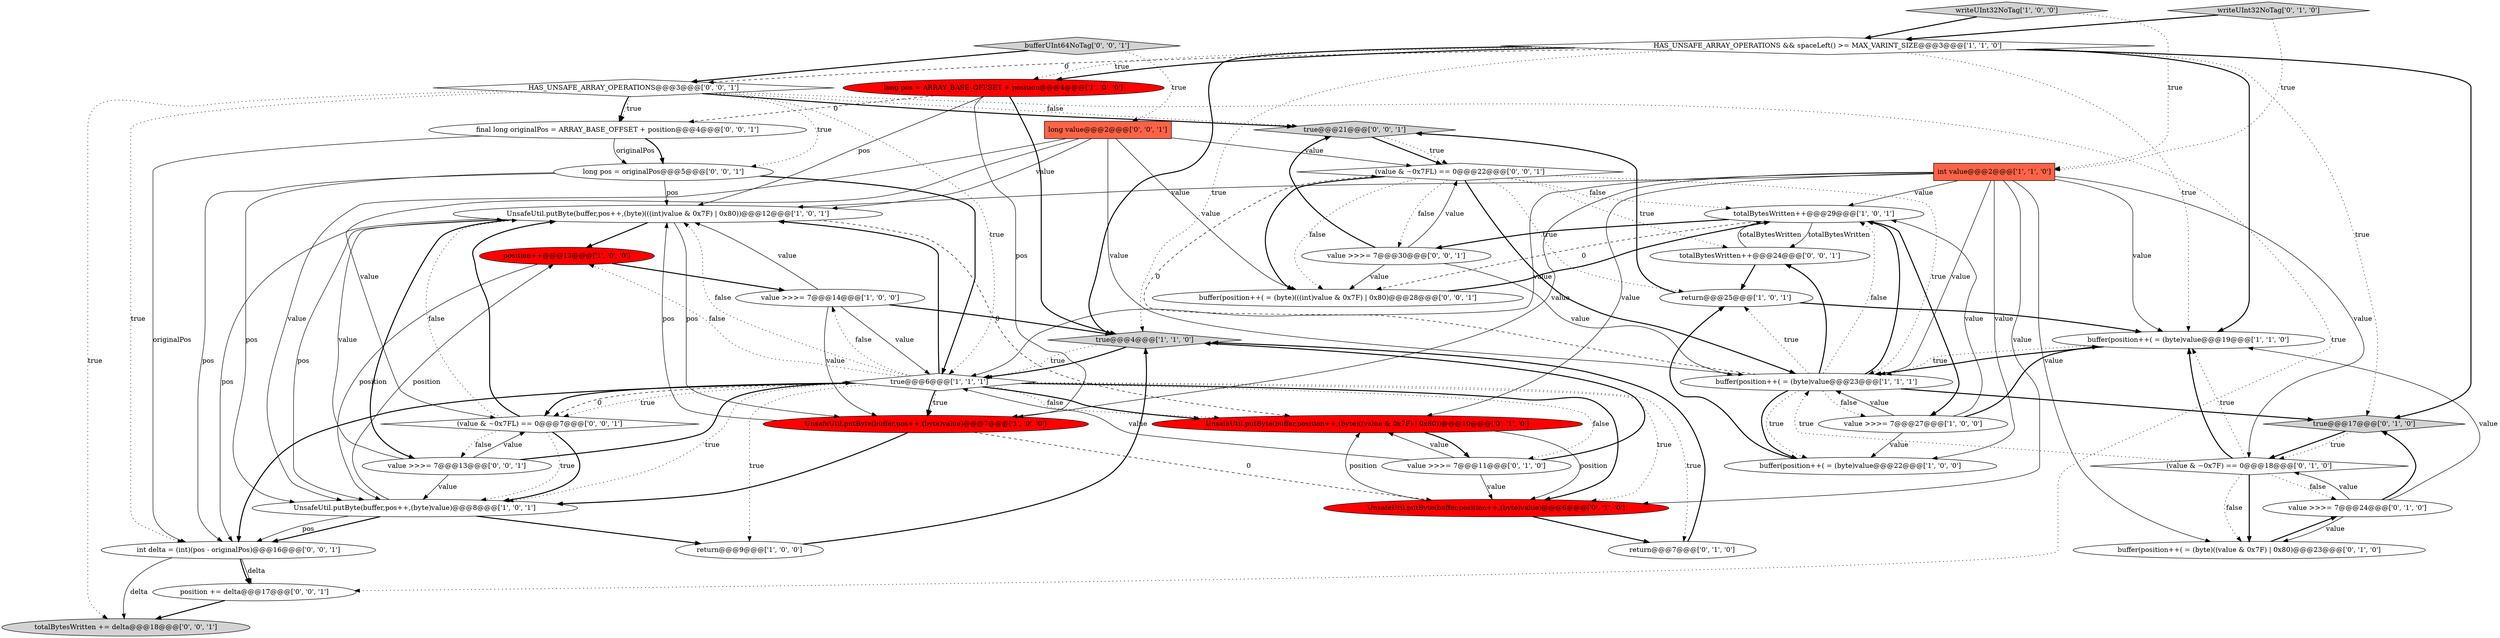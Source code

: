 digraph {
10 [style = filled, label = "long pos = ARRAY_BASE_OFFSET + position@@@4@@@['1', '0', '0']", fillcolor = red, shape = ellipse image = "AAA1AAABBB1BBB"];
32 [style = filled, label = "long pos = originalPos@@@5@@@['0', '0', '1']", fillcolor = white, shape = ellipse image = "AAA0AAABBB3BBB"];
4 [style = filled, label = "HAS_UNSAFE_ARRAY_OPERATIONS && spaceLeft() >= MAX_VARINT_SIZE@@@3@@@['1', '1', '0']", fillcolor = white, shape = diamond image = "AAA0AAABBB1BBB"];
1 [style = filled, label = "value >>>= 7@@@14@@@['1', '0', '0']", fillcolor = white, shape = ellipse image = "AAA0AAABBB1BBB"];
2 [style = filled, label = "UnsafeUtil.putByte(buffer,pos++,(byte)(((int)value & 0x7F) | 0x80))@@@12@@@['1', '0', '1']", fillcolor = white, shape = ellipse image = "AAA0AAABBB1BBB"];
28 [style = filled, label = "(value & ~0x7FL) == 0@@@7@@@['0', '0', '1']", fillcolor = white, shape = diamond image = "AAA0AAABBB3BBB"];
40 [style = filled, label = "long value@@@2@@@['0', '0', '1']", fillcolor = tomato, shape = box image = "AAA0AAABBB3BBB"];
0 [style = filled, label = "totalBytesWritten++@@@29@@@['1', '0', '1']", fillcolor = white, shape = ellipse image = "AAA0AAABBB1BBB"];
19 [style = filled, label = "UnsafeUtil.putByte(buffer,position++,(byte)value)@@@6@@@['0', '1', '0']", fillcolor = red, shape = ellipse image = "AAA1AAABBB2BBB"];
39 [style = filled, label = "totalBytesWritten++@@@24@@@['0', '0', '1']", fillcolor = white, shape = ellipse image = "AAA0AAABBB3BBB"];
31 [style = filled, label = "bufferUInt64NoTag['0', '0', '1']", fillcolor = lightgray, shape = diamond image = "AAA0AAABBB3BBB"];
29 [style = filled, label = "true@@@21@@@['0', '0', '1']", fillcolor = lightgray, shape = diamond image = "AAA0AAABBB3BBB"];
37 [style = filled, label = "int delta = (int)(pos - originalPos)@@@16@@@['0', '0', '1']", fillcolor = white, shape = ellipse image = "AAA0AAABBB3BBB"];
5 [style = filled, label = "return@@@9@@@['1', '0', '0']", fillcolor = white, shape = ellipse image = "AAA0AAABBB1BBB"];
21 [style = filled, label = "value >>>= 7@@@24@@@['0', '1', '0']", fillcolor = white, shape = ellipse image = "AAA0AAABBB2BBB"];
22 [style = filled, label = "true@@@17@@@['0', '1', '0']", fillcolor = lightgray, shape = diamond image = "AAA0AAABBB2BBB"];
25 [style = filled, label = "value >>>= 7@@@11@@@['0', '1', '0']", fillcolor = white, shape = ellipse image = "AAA0AAABBB2BBB"];
13 [style = filled, label = "position++@@@13@@@['1', '0', '0']", fillcolor = red, shape = ellipse image = "AAA1AAABBB1BBB"];
15 [style = filled, label = "int value@@@2@@@['1', '1', '0']", fillcolor = tomato, shape = box image = "AAA0AAABBB1BBB"];
7 [style = filled, label = "UnsafeUtil.putByte(buffer,pos++,(byte)value)@@@8@@@['1', '0', '1']", fillcolor = white, shape = ellipse image = "AAA0AAABBB1BBB"];
9 [style = filled, label = "true@@@6@@@['1', '1', '1']", fillcolor = white, shape = diamond image = "AAA0AAABBB1BBB"];
27 [style = filled, label = "final long originalPos = ARRAY_BASE_OFFSET + position@@@4@@@['0', '0', '1']", fillcolor = white, shape = ellipse image = "AAA0AAABBB3BBB"];
35 [style = filled, label = "value >>>= 7@@@30@@@['0', '0', '1']", fillcolor = white, shape = ellipse image = "AAA0AAABBB3BBB"];
30 [style = filled, label = "HAS_UNSAFE_ARRAY_OPERATIONS@@@3@@@['0', '0', '1']", fillcolor = white, shape = diamond image = "AAA0AAABBB3BBB"];
34 [style = filled, label = "value >>>= 7@@@13@@@['0', '0', '1']", fillcolor = white, shape = ellipse image = "AAA0AAABBB3BBB"];
33 [style = filled, label = "(value & ~0x7FL) == 0@@@22@@@['0', '0', '1']", fillcolor = white, shape = diamond image = "AAA0AAABBB3BBB"];
18 [style = filled, label = "(value & ~0x7F) == 0@@@18@@@['0', '1', '0']", fillcolor = white, shape = diamond image = "AAA0AAABBB2BBB"];
36 [style = filled, label = "buffer(position++( = (byte)(((int)value & 0x7F) | 0x80)@@@28@@@['0', '0', '1']", fillcolor = white, shape = ellipse image = "AAA0AAABBB3BBB"];
11 [style = filled, label = "buffer(position++( = (byte)value@@@19@@@['1', '1', '0']", fillcolor = white, shape = ellipse image = "AAA0AAABBB1BBB"];
12 [style = filled, label = "value >>>= 7@@@27@@@['1', '0', '0']", fillcolor = white, shape = ellipse image = "AAA0AAABBB1BBB"];
16 [style = filled, label = "writeUInt32NoTag['1', '0', '0']", fillcolor = lightgray, shape = diamond image = "AAA0AAABBB1BBB"];
14 [style = filled, label = "UnsafeUtil.putByte(buffer,pos++,(byte)value)@@@7@@@['1', '0', '0']", fillcolor = red, shape = ellipse image = "AAA1AAABBB1BBB"];
6 [style = filled, label = "return@@@25@@@['1', '0', '1']", fillcolor = white, shape = ellipse image = "AAA0AAABBB1BBB"];
8 [style = filled, label = "buffer(position++( = (byte)value@@@23@@@['1', '1', '1']", fillcolor = white, shape = ellipse image = "AAA0AAABBB1BBB"];
17 [style = filled, label = "buffer(position++( = (byte)value@@@22@@@['1', '0', '0']", fillcolor = white, shape = ellipse image = "AAA0AAABBB1BBB"];
20 [style = filled, label = "writeUInt32NoTag['0', '1', '0']", fillcolor = lightgray, shape = diamond image = "AAA0AAABBB2BBB"];
23 [style = filled, label = "return@@@7@@@['0', '1', '0']", fillcolor = white, shape = ellipse image = "AAA0AAABBB2BBB"];
38 [style = filled, label = "position += delta@@@17@@@['0', '0', '1']", fillcolor = white, shape = ellipse image = "AAA0AAABBB3BBB"];
3 [style = filled, label = "true@@@4@@@['1', '1', '0']", fillcolor = lightgray, shape = diamond image = "AAA0AAABBB1BBB"];
26 [style = filled, label = "UnsafeUtil.putByte(buffer,position++,(byte)((value & 0x7F) | 0x80))@@@10@@@['0', '1', '0']", fillcolor = red, shape = ellipse image = "AAA1AAABBB2BBB"];
24 [style = filled, label = "buffer(position++( = (byte)((value & 0x7F) | 0x80)@@@23@@@['0', '1', '0']", fillcolor = white, shape = ellipse image = "AAA0AAABBB2BBB"];
41 [style = filled, label = "totalBytesWritten += delta@@@18@@@['0', '0', '1']", fillcolor = lightgray, shape = ellipse image = "AAA0AAABBB3BBB"];
5->3 [style = bold, label=""];
27->32 [style = bold, label=""];
2->37 [style = solid, label="pos"];
34->9 [style = bold, label=""];
18->24 [style = dotted, label="false"];
8->33 [style = dashed, label="0"];
40->36 [style = solid, label="value"];
4->30 [style = dashed, label="0"];
39->6 [style = bold, label=""];
38->41 [style = bold, label=""];
10->27 [style = dashed, label="0"];
25->19 [style = solid, label="value"];
12->17 [style = solid, label="value"];
18->21 [style = dotted, label="false"];
30->29 [style = bold, label=""];
13->1 [style = bold, label=""];
9->37 [style = bold, label=""];
6->29 [style = bold, label=""];
14->7 [style = bold, label=""];
8->0 [style = bold, label=""];
9->26 [style = bold, label=""];
36->0 [style = bold, label=""];
37->38 [style = solid, label="delta"];
24->21 [style = bold, label=""];
37->38 [style = bold, label=""];
6->11 [style = bold, label=""];
28->7 [style = dotted, label="true"];
31->30 [style = bold, label=""];
9->14 [style = bold, label=""];
11->8 [style = dotted, label="true"];
34->2 [style = solid, label="value"];
9->26 [style = dotted, label="false"];
14->19 [style = dashed, label="0"];
2->26 [style = dashed, label="0"];
1->9 [style = solid, label="value"];
0->36 [style = dashed, label="0"];
8->39 [style = bold, label=""];
8->0 [style = dotted, label="false"];
20->15 [style = dotted, label="true"];
9->28 [style = dotted, label="true"];
0->39 [style = solid, label="totalBytesWritten"];
9->1 [style = dotted, label="false"];
30->41 [style = dotted, label="true"];
4->3 [style = bold, label=""];
39->0 [style = solid, label="totalBytesWritten"];
40->28 [style = solid, label="value"];
9->2 [style = bold, label=""];
31->40 [style = dotted, label="true"];
40->33 [style = solid, label="value"];
18->11 [style = bold, label=""];
8->17 [style = dotted, label="true"];
12->11 [style = bold, label=""];
25->3 [style = bold, label=""];
30->27 [style = bold, label=""];
7->37 [style = bold, label=""];
2->34 [style = bold, label=""];
30->29 [style = dotted, label="false"];
18->8 [style = dotted, label="true"];
23->3 [style = bold, label=""];
15->14 [style = solid, label="value"];
9->13 [style = dotted, label="false"];
8->22 [style = bold, label=""];
12->0 [style = solid, label="value"];
8->17 [style = bold, label=""];
18->11 [style = dotted, label="true"];
7->5 [style = bold, label=""];
22->18 [style = bold, label=""];
10->14 [style = solid, label="pos"];
15->11 [style = solid, label="value"];
4->22 [style = dotted, label="true"];
21->22 [style = bold, label=""];
33->36 [style = bold, label=""];
7->13 [style = solid, label="position"];
30->32 [style = dotted, label="true"];
30->9 [style = dotted, label="true"];
11->8 [style = bold, label=""];
25->9 [style = solid, label="value"];
33->8 [style = bold, label=""];
33->35 [style = dotted, label="false"];
10->2 [style = solid, label="pos"];
4->22 [style = bold, label=""];
28->2 [style = dotted, label="false"];
27->37 [style = solid, label="originalPos"];
33->39 [style = dotted, label="true"];
33->0 [style = dotted, label="false"];
4->10 [style = bold, label=""];
15->2 [style = solid, label="value"];
18->24 [style = bold, label=""];
22->18 [style = dotted, label="true"];
35->29 [style = bold, label=""];
33->6 [style = dotted, label="true"];
35->8 [style = solid, label="value"];
17->6 [style = bold, label=""];
4->10 [style = dotted, label="true"];
0->12 [style = bold, label=""];
37->41 [style = solid, label="delta"];
1->3 [style = bold, label=""];
32->37 [style = solid, label="pos"];
4->11 [style = dotted, label="true"];
14->2 [style = solid, label="pos"];
32->2 [style = solid, label="pos"];
1->14 [style = solid, label="value"];
34->7 [style = solid, label="value"];
3->9 [style = dotted, label="true"];
15->18 [style = solid, label="value"];
9->28 [style = bold, label=""];
3->9 [style = bold, label=""];
35->33 [style = solid, label="value"];
32->9 [style = bold, label=""];
15->17 [style = solid, label="value"];
12->8 [style = solid, label="value"];
9->19 [style = dotted, label="true"];
4->3 [style = dotted, label="true"];
8->6 [style = dotted, label="true"];
19->26 [style = solid, label="position"];
25->26 [style = solid, label="value"];
9->23 [style = dotted, label="true"];
15->0 [style = solid, label="value"];
33->36 [style = dotted, label="false"];
40->2 [style = solid, label="value"];
34->28 [style = solid, label="value"];
9->19 [style = bold, label=""];
33->8 [style = dotted, label="true"];
27->32 [style = solid, label="originalPos"];
30->37 [style = dotted, label="true"];
30->38 [style = dotted, label="true"];
21->24 [style = solid, label="value"];
9->7 [style = dotted, label="true"];
40->7 [style = solid, label="value"];
16->4 [style = bold, label=""];
2->14 [style = solid, label="pos"];
16->15 [style = dotted, label="true"];
9->5 [style = dotted, label="true"];
15->8 [style = solid, label="value"];
7->37 [style = solid, label="pos"];
8->12 [style = dotted, label="false"];
30->27 [style = dotted, label="true"];
15->19 [style = solid, label="value"];
28->34 [style = dotted, label="false"];
26->25 [style = bold, label=""];
9->28 [style = dashed, label="0"];
13->7 [style = solid, label="position"];
9->2 [style = dotted, label="false"];
28->7 [style = bold, label=""];
10->3 [style = bold, label=""];
15->24 [style = solid, label="value"];
9->14 [style = dotted, label="true"];
20->4 [style = bold, label=""];
2->13 [style = bold, label=""];
21->11 [style = solid, label="value"];
21->18 [style = solid, label="value"];
28->2 [style = bold, label=""];
29->33 [style = bold, label=""];
35->36 [style = solid, label="value"];
40->8 [style = solid, label="value"];
1->2 [style = solid, label="value"];
19->23 [style = bold, label=""];
0->35 [style = bold, label=""];
15->26 [style = solid, label="value"];
32->7 [style = solid, label="pos"];
2->7 [style = solid, label="pos"];
9->25 [style = dotted, label="false"];
29->33 [style = dotted, label="true"];
4->11 [style = bold, label=""];
26->19 [style = solid, label="position"];
15->9 [style = solid, label="value"];
}
